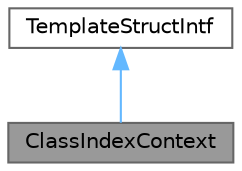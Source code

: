 digraph "ClassIndexContext"
{
 // INTERACTIVE_SVG=YES
 // LATEX_PDF_SIZE
  bgcolor="transparent";
  edge [fontname=Helvetica,fontsize=10,labelfontname=Helvetica,labelfontsize=10];
  node [fontname=Helvetica,fontsize=10,shape=box,height=0.2,width=0.4];
  Node1 [label="ClassIndexContext",height=0.2,width=0.4,color="gray40", fillcolor="grey60", style="filled", fontcolor="black",tooltip=" "];
  Node2 -> Node1 [dir="back",color="steelblue1",style="solid",tooltip=" "];
  Node2 [label="TemplateStructIntf",height=0.2,width=0.4,color="gray40", fillcolor="white", style="filled",URL="$d9/de8/class_template_struct_intf.html",tooltip="Abstract interface for a context value of type struct."];
}

